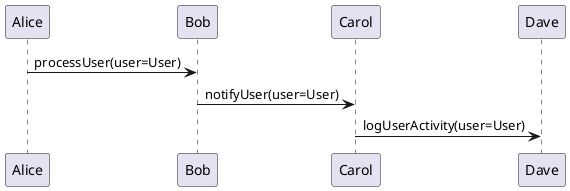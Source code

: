 @startuml
Alice -> Bob: processUser(user=User)
Bob -> Carol: notifyUser(user=User)
Carol -> Dave: logUserActivity(user=User)
@enduml